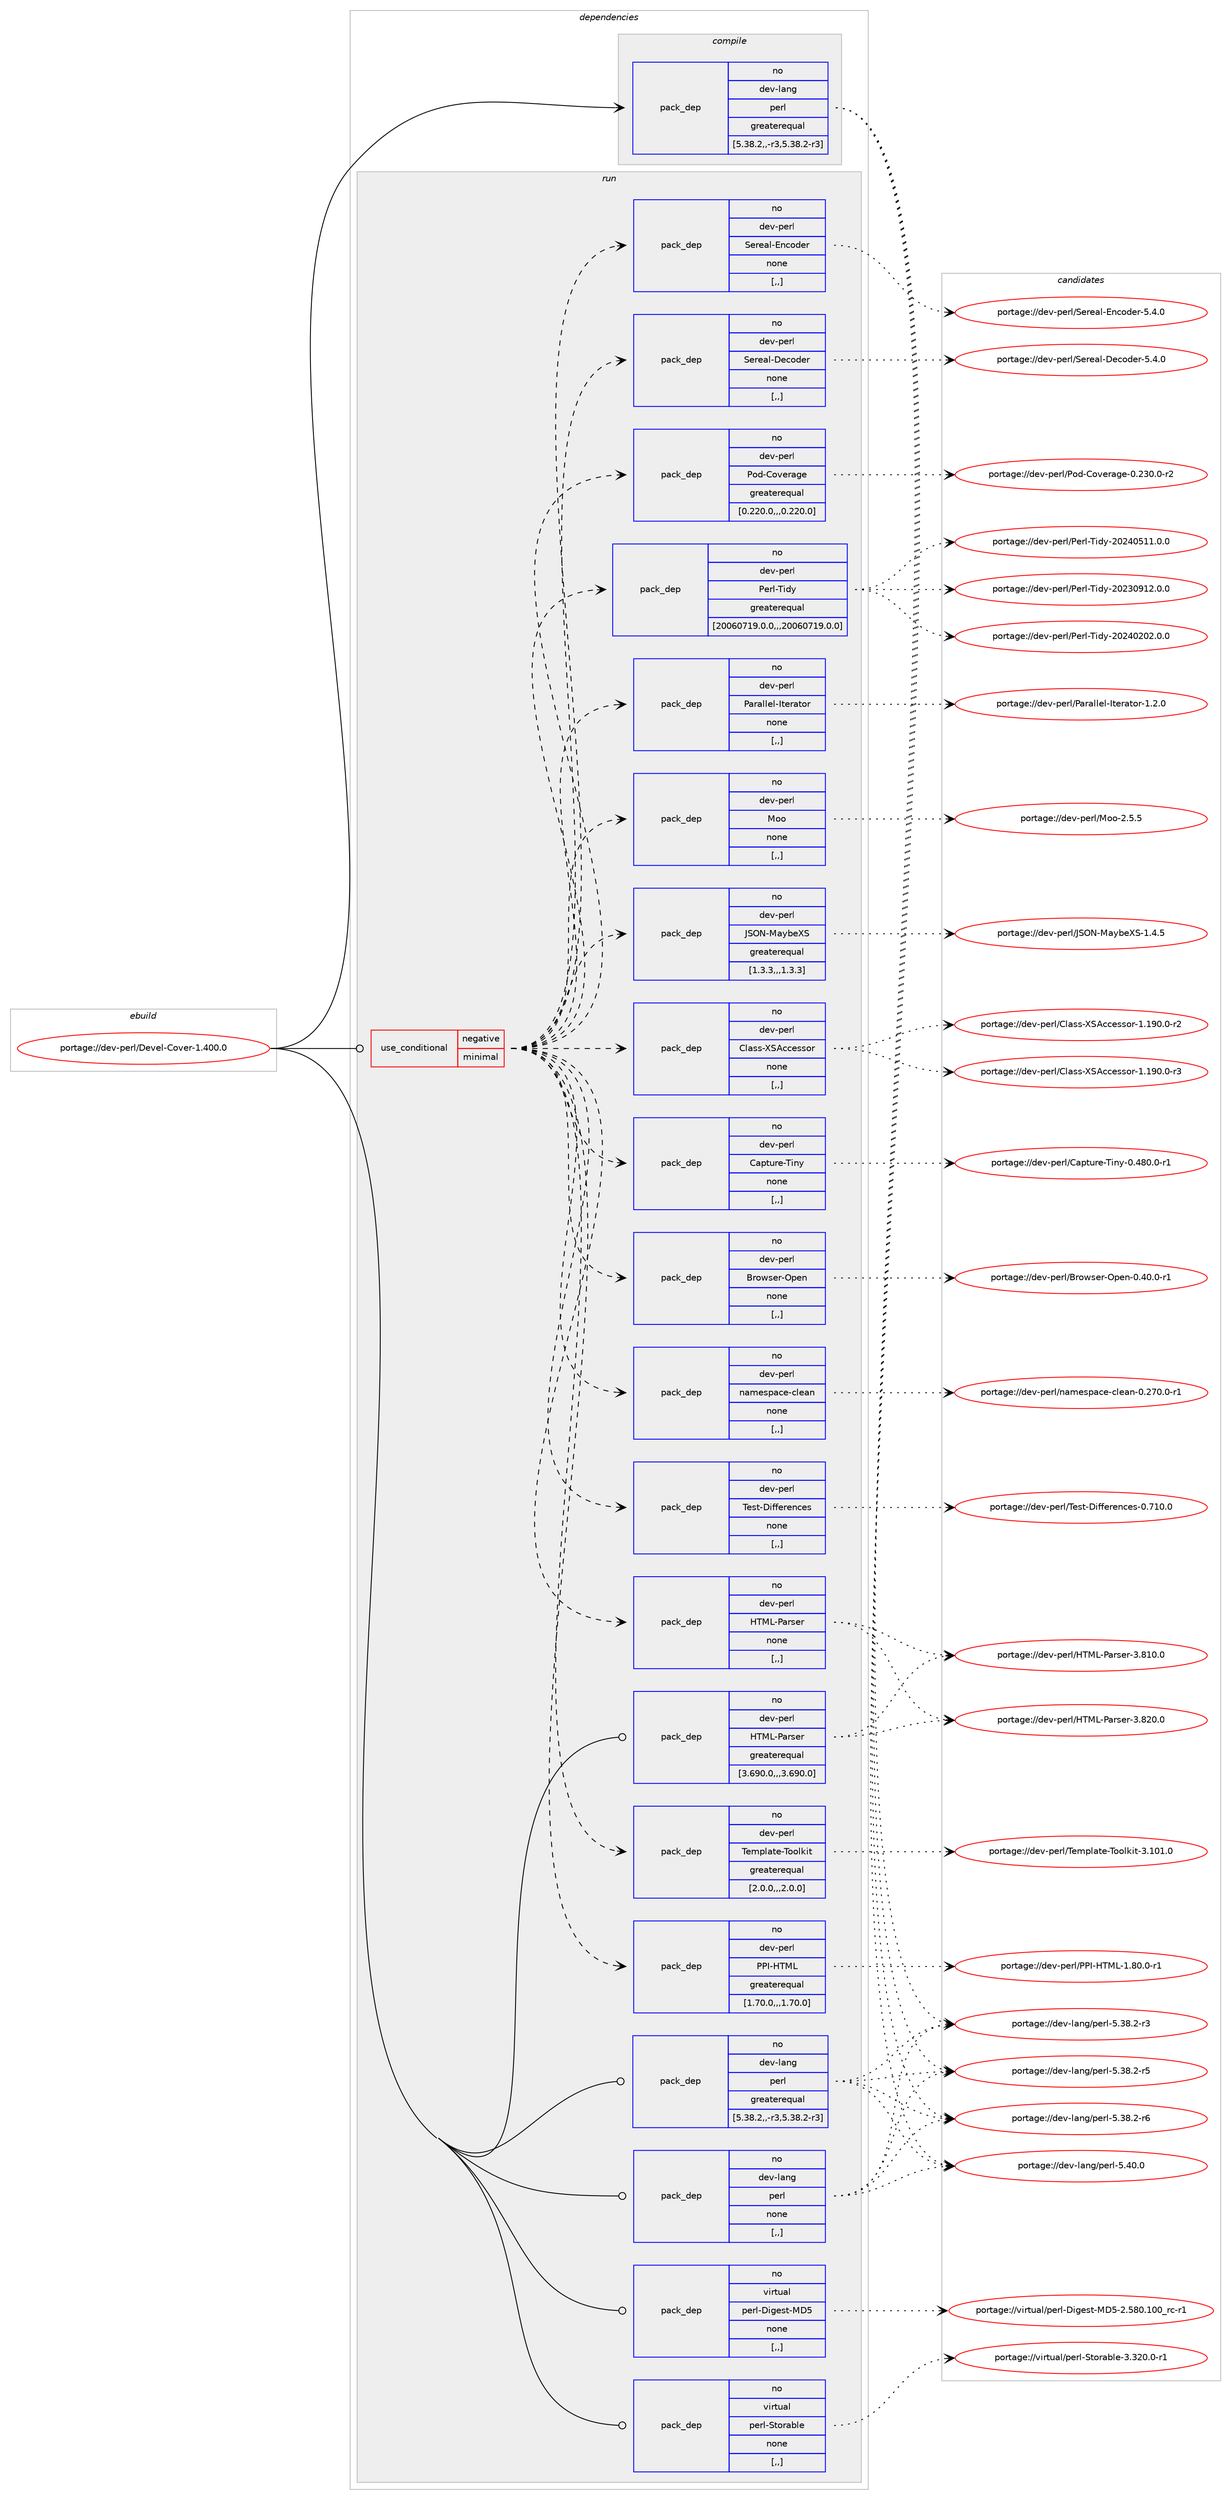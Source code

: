 digraph prolog {

# *************
# Graph options
# *************

newrank=true;
concentrate=true;
compound=true;
graph [rankdir=LR,fontname=Helvetica,fontsize=10,ranksep=1.5];#, ranksep=2.5, nodesep=0.2];
edge  [arrowhead=vee];
node  [fontname=Helvetica,fontsize=10];

# **********
# The ebuild
# **********

subgraph cluster_leftcol {
color=gray;
rank=same;
label=<<i>ebuild</i>>;
id [label="portage://dev-perl/Devel-Cover-1.400.0", color=red, width=4, href="../dev-perl/Devel-Cover-1.400.0.svg"];
}

# ****************
# The dependencies
# ****************

subgraph cluster_midcol {
color=gray;
label=<<i>dependencies</i>>;
subgraph cluster_compile {
fillcolor="#eeeeee";
style=filled;
label=<<i>compile</i>>;
subgraph pack95312 {
dependency125438 [label=<<TABLE BORDER="0" CELLBORDER="1" CELLSPACING="0" CELLPADDING="4" WIDTH="220"><TR><TD ROWSPAN="6" CELLPADDING="30">pack_dep</TD></TR><TR><TD WIDTH="110">no</TD></TR><TR><TD>dev-lang</TD></TR><TR><TD>perl</TD></TR><TR><TD>greaterequal</TD></TR><TR><TD>[5.38.2,,-r3,5.38.2-r3]</TD></TR></TABLE>>, shape=none, color=blue];
}
id:e -> dependency125438:w [weight=20,style="solid",arrowhead="vee"];
}
subgraph cluster_compileandrun {
fillcolor="#eeeeee";
style=filled;
label=<<i>compile and run</i>>;
}
subgraph cluster_run {
fillcolor="#eeeeee";
style=filled;
label=<<i>run</i>>;
subgraph cond28957 {
dependency125439 [label=<<TABLE BORDER="0" CELLBORDER="1" CELLSPACING="0" CELLPADDING="4"><TR><TD ROWSPAN="3" CELLPADDING="10">use_conditional</TD></TR><TR><TD>negative</TD></TR><TR><TD>minimal</TD></TR></TABLE>>, shape=none, color=red];
subgraph pack95313 {
dependency125440 [label=<<TABLE BORDER="0" CELLBORDER="1" CELLSPACING="0" CELLPADDING="4" WIDTH="220"><TR><TD ROWSPAN="6" CELLPADDING="30">pack_dep</TD></TR><TR><TD WIDTH="110">no</TD></TR><TR><TD>dev-perl</TD></TR><TR><TD>Browser-Open</TD></TR><TR><TD>none</TD></TR><TR><TD>[,,]</TD></TR></TABLE>>, shape=none, color=blue];
}
dependency125439:e -> dependency125440:w [weight=20,style="dashed",arrowhead="vee"];
subgraph pack95314 {
dependency125441 [label=<<TABLE BORDER="0" CELLBORDER="1" CELLSPACING="0" CELLPADDING="4" WIDTH="220"><TR><TD ROWSPAN="6" CELLPADDING="30">pack_dep</TD></TR><TR><TD WIDTH="110">no</TD></TR><TR><TD>dev-perl</TD></TR><TR><TD>Capture-Tiny</TD></TR><TR><TD>none</TD></TR><TR><TD>[,,]</TD></TR></TABLE>>, shape=none, color=blue];
}
dependency125439:e -> dependency125441:w [weight=20,style="dashed",arrowhead="vee"];
subgraph pack95315 {
dependency125442 [label=<<TABLE BORDER="0" CELLBORDER="1" CELLSPACING="0" CELLPADDING="4" WIDTH="220"><TR><TD ROWSPAN="6" CELLPADDING="30">pack_dep</TD></TR><TR><TD WIDTH="110">no</TD></TR><TR><TD>dev-perl</TD></TR><TR><TD>Class-XSAccessor</TD></TR><TR><TD>none</TD></TR><TR><TD>[,,]</TD></TR></TABLE>>, shape=none, color=blue];
}
dependency125439:e -> dependency125442:w [weight=20,style="dashed",arrowhead="vee"];
subgraph pack95316 {
dependency125443 [label=<<TABLE BORDER="0" CELLBORDER="1" CELLSPACING="0" CELLPADDING="4" WIDTH="220"><TR><TD ROWSPAN="6" CELLPADDING="30">pack_dep</TD></TR><TR><TD WIDTH="110">no</TD></TR><TR><TD>dev-perl</TD></TR><TR><TD>HTML-Parser</TD></TR><TR><TD>none</TD></TR><TR><TD>[,,]</TD></TR></TABLE>>, shape=none, color=blue];
}
dependency125439:e -> dependency125443:w [weight=20,style="dashed",arrowhead="vee"];
subgraph pack95317 {
dependency125444 [label=<<TABLE BORDER="0" CELLBORDER="1" CELLSPACING="0" CELLPADDING="4" WIDTH="220"><TR><TD ROWSPAN="6" CELLPADDING="30">pack_dep</TD></TR><TR><TD WIDTH="110">no</TD></TR><TR><TD>dev-perl</TD></TR><TR><TD>JSON-MaybeXS</TD></TR><TR><TD>greaterequal</TD></TR><TR><TD>[1.3.3,,,1.3.3]</TD></TR></TABLE>>, shape=none, color=blue];
}
dependency125439:e -> dependency125444:w [weight=20,style="dashed",arrowhead="vee"];
subgraph pack95318 {
dependency125445 [label=<<TABLE BORDER="0" CELLBORDER="1" CELLSPACING="0" CELLPADDING="4" WIDTH="220"><TR><TD ROWSPAN="6" CELLPADDING="30">pack_dep</TD></TR><TR><TD WIDTH="110">no</TD></TR><TR><TD>dev-perl</TD></TR><TR><TD>Moo</TD></TR><TR><TD>none</TD></TR><TR><TD>[,,]</TD></TR></TABLE>>, shape=none, color=blue];
}
dependency125439:e -> dependency125445:w [weight=20,style="dashed",arrowhead="vee"];
subgraph pack95319 {
dependency125446 [label=<<TABLE BORDER="0" CELLBORDER="1" CELLSPACING="0" CELLPADDING="4" WIDTH="220"><TR><TD ROWSPAN="6" CELLPADDING="30">pack_dep</TD></TR><TR><TD WIDTH="110">no</TD></TR><TR><TD>dev-perl</TD></TR><TR><TD>Parallel-Iterator</TD></TR><TR><TD>none</TD></TR><TR><TD>[,,]</TD></TR></TABLE>>, shape=none, color=blue];
}
dependency125439:e -> dependency125446:w [weight=20,style="dashed",arrowhead="vee"];
subgraph pack95320 {
dependency125447 [label=<<TABLE BORDER="0" CELLBORDER="1" CELLSPACING="0" CELLPADDING="4" WIDTH="220"><TR><TD ROWSPAN="6" CELLPADDING="30">pack_dep</TD></TR><TR><TD WIDTH="110">no</TD></TR><TR><TD>dev-perl</TD></TR><TR><TD>Perl-Tidy</TD></TR><TR><TD>greaterequal</TD></TR><TR><TD>[20060719.0.0,,,20060719.0.0]</TD></TR></TABLE>>, shape=none, color=blue];
}
dependency125439:e -> dependency125447:w [weight=20,style="dashed",arrowhead="vee"];
subgraph pack95321 {
dependency125448 [label=<<TABLE BORDER="0" CELLBORDER="1" CELLSPACING="0" CELLPADDING="4" WIDTH="220"><TR><TD ROWSPAN="6" CELLPADDING="30">pack_dep</TD></TR><TR><TD WIDTH="110">no</TD></TR><TR><TD>dev-perl</TD></TR><TR><TD>Pod-Coverage</TD></TR><TR><TD>greaterequal</TD></TR><TR><TD>[0.220.0,,,0.220.0]</TD></TR></TABLE>>, shape=none, color=blue];
}
dependency125439:e -> dependency125448:w [weight=20,style="dashed",arrowhead="vee"];
subgraph pack95322 {
dependency125449 [label=<<TABLE BORDER="0" CELLBORDER="1" CELLSPACING="0" CELLPADDING="4" WIDTH="220"><TR><TD ROWSPAN="6" CELLPADDING="30">pack_dep</TD></TR><TR><TD WIDTH="110">no</TD></TR><TR><TD>dev-perl</TD></TR><TR><TD>Sereal-Decoder</TD></TR><TR><TD>none</TD></TR><TR><TD>[,,]</TD></TR></TABLE>>, shape=none, color=blue];
}
dependency125439:e -> dependency125449:w [weight=20,style="dashed",arrowhead="vee"];
subgraph pack95323 {
dependency125450 [label=<<TABLE BORDER="0" CELLBORDER="1" CELLSPACING="0" CELLPADDING="4" WIDTH="220"><TR><TD ROWSPAN="6" CELLPADDING="30">pack_dep</TD></TR><TR><TD WIDTH="110">no</TD></TR><TR><TD>dev-perl</TD></TR><TR><TD>Sereal-Encoder</TD></TR><TR><TD>none</TD></TR><TR><TD>[,,]</TD></TR></TABLE>>, shape=none, color=blue];
}
dependency125439:e -> dependency125450:w [weight=20,style="dashed",arrowhead="vee"];
subgraph pack95324 {
dependency125451 [label=<<TABLE BORDER="0" CELLBORDER="1" CELLSPACING="0" CELLPADDING="4" WIDTH="220"><TR><TD ROWSPAN="6" CELLPADDING="30">pack_dep</TD></TR><TR><TD WIDTH="110">no</TD></TR><TR><TD>dev-perl</TD></TR><TR><TD>PPI-HTML</TD></TR><TR><TD>greaterequal</TD></TR><TR><TD>[1.70.0,,,1.70.0]</TD></TR></TABLE>>, shape=none, color=blue];
}
dependency125439:e -> dependency125451:w [weight=20,style="dashed",arrowhead="vee"];
subgraph pack95325 {
dependency125452 [label=<<TABLE BORDER="0" CELLBORDER="1" CELLSPACING="0" CELLPADDING="4" WIDTH="220"><TR><TD ROWSPAN="6" CELLPADDING="30">pack_dep</TD></TR><TR><TD WIDTH="110">no</TD></TR><TR><TD>dev-perl</TD></TR><TR><TD>Template-Toolkit</TD></TR><TR><TD>greaterequal</TD></TR><TR><TD>[2.0.0,,,2.0.0]</TD></TR></TABLE>>, shape=none, color=blue];
}
dependency125439:e -> dependency125452:w [weight=20,style="dashed",arrowhead="vee"];
subgraph pack95326 {
dependency125453 [label=<<TABLE BORDER="0" CELLBORDER="1" CELLSPACING="0" CELLPADDING="4" WIDTH="220"><TR><TD ROWSPAN="6" CELLPADDING="30">pack_dep</TD></TR><TR><TD WIDTH="110">no</TD></TR><TR><TD>dev-perl</TD></TR><TR><TD>Test-Differences</TD></TR><TR><TD>none</TD></TR><TR><TD>[,,]</TD></TR></TABLE>>, shape=none, color=blue];
}
dependency125439:e -> dependency125453:w [weight=20,style="dashed",arrowhead="vee"];
subgraph pack95327 {
dependency125454 [label=<<TABLE BORDER="0" CELLBORDER="1" CELLSPACING="0" CELLPADDING="4" WIDTH="220"><TR><TD ROWSPAN="6" CELLPADDING="30">pack_dep</TD></TR><TR><TD WIDTH="110">no</TD></TR><TR><TD>dev-perl</TD></TR><TR><TD>namespace-clean</TD></TR><TR><TD>none</TD></TR><TR><TD>[,,]</TD></TR></TABLE>>, shape=none, color=blue];
}
dependency125439:e -> dependency125454:w [weight=20,style="dashed",arrowhead="vee"];
}
id:e -> dependency125439:w [weight=20,style="solid",arrowhead="odot"];
subgraph pack95328 {
dependency125455 [label=<<TABLE BORDER="0" CELLBORDER="1" CELLSPACING="0" CELLPADDING="4" WIDTH="220"><TR><TD ROWSPAN="6" CELLPADDING="30">pack_dep</TD></TR><TR><TD WIDTH="110">no</TD></TR><TR><TD>dev-lang</TD></TR><TR><TD>perl</TD></TR><TR><TD>greaterequal</TD></TR><TR><TD>[5.38.2,,-r3,5.38.2-r3]</TD></TR></TABLE>>, shape=none, color=blue];
}
id:e -> dependency125455:w [weight=20,style="solid",arrowhead="odot"];
subgraph pack95329 {
dependency125456 [label=<<TABLE BORDER="0" CELLBORDER="1" CELLSPACING="0" CELLPADDING="4" WIDTH="220"><TR><TD ROWSPAN="6" CELLPADDING="30">pack_dep</TD></TR><TR><TD WIDTH="110">no</TD></TR><TR><TD>dev-lang</TD></TR><TR><TD>perl</TD></TR><TR><TD>none</TD></TR><TR><TD>[,,]</TD></TR></TABLE>>, shape=none, color=blue];
}
id:e -> dependency125456:w [weight=20,style="solid",arrowhead="odot"];
subgraph pack95330 {
dependency125457 [label=<<TABLE BORDER="0" CELLBORDER="1" CELLSPACING="0" CELLPADDING="4" WIDTH="220"><TR><TD ROWSPAN="6" CELLPADDING="30">pack_dep</TD></TR><TR><TD WIDTH="110">no</TD></TR><TR><TD>dev-perl</TD></TR><TR><TD>HTML-Parser</TD></TR><TR><TD>greaterequal</TD></TR><TR><TD>[3.690.0,,,3.690.0]</TD></TR></TABLE>>, shape=none, color=blue];
}
id:e -> dependency125457:w [weight=20,style="solid",arrowhead="odot"];
subgraph pack95331 {
dependency125458 [label=<<TABLE BORDER="0" CELLBORDER="1" CELLSPACING="0" CELLPADDING="4" WIDTH="220"><TR><TD ROWSPAN="6" CELLPADDING="30">pack_dep</TD></TR><TR><TD WIDTH="110">no</TD></TR><TR><TD>virtual</TD></TR><TR><TD>perl-Digest-MD5</TD></TR><TR><TD>none</TD></TR><TR><TD>[,,]</TD></TR></TABLE>>, shape=none, color=blue];
}
id:e -> dependency125458:w [weight=20,style="solid",arrowhead="odot"];
subgraph pack95332 {
dependency125459 [label=<<TABLE BORDER="0" CELLBORDER="1" CELLSPACING="0" CELLPADDING="4" WIDTH="220"><TR><TD ROWSPAN="6" CELLPADDING="30">pack_dep</TD></TR><TR><TD WIDTH="110">no</TD></TR><TR><TD>virtual</TD></TR><TR><TD>perl-Storable</TD></TR><TR><TD>none</TD></TR><TR><TD>[,,]</TD></TR></TABLE>>, shape=none, color=blue];
}
id:e -> dependency125459:w [weight=20,style="solid",arrowhead="odot"];
}
}

# **************
# The candidates
# **************

subgraph cluster_choices {
rank=same;
color=gray;
label=<<i>candidates</i>>;

subgraph choice95312 {
color=black;
nodesep=1;
choice100101118451089711010347112101114108455346515646504511451 [label="portage://dev-lang/perl-5.38.2-r3", color=red, width=4,href="../dev-lang/perl-5.38.2-r3.svg"];
choice100101118451089711010347112101114108455346515646504511453 [label="portage://dev-lang/perl-5.38.2-r5", color=red, width=4,href="../dev-lang/perl-5.38.2-r5.svg"];
choice100101118451089711010347112101114108455346515646504511454 [label="portage://dev-lang/perl-5.38.2-r6", color=red, width=4,href="../dev-lang/perl-5.38.2-r6.svg"];
choice10010111845108971101034711210111410845534652484648 [label="portage://dev-lang/perl-5.40.0", color=red, width=4,href="../dev-lang/perl-5.40.0.svg"];
dependency125438:e -> choice100101118451089711010347112101114108455346515646504511451:w [style=dotted,weight="100"];
dependency125438:e -> choice100101118451089711010347112101114108455346515646504511453:w [style=dotted,weight="100"];
dependency125438:e -> choice100101118451089711010347112101114108455346515646504511454:w [style=dotted,weight="100"];
dependency125438:e -> choice10010111845108971101034711210111410845534652484648:w [style=dotted,weight="100"];
}
subgraph choice95313 {
color=black;
nodesep=1;
choice1001011184511210111410847661141111191151011144579112101110454846524846484511449 [label="portage://dev-perl/Browser-Open-0.40.0-r1", color=red, width=4,href="../dev-perl/Browser-Open-0.40.0-r1.svg"];
dependency125440:e -> choice1001011184511210111410847661141111191151011144579112101110454846524846484511449:w [style=dotted,weight="100"];
}
subgraph choice95314 {
color=black;
nodesep=1;
choice10010111845112101114108476797112116117114101458410511012145484652564846484511449 [label="portage://dev-perl/Capture-Tiny-0.480.0-r1", color=red, width=4,href="../dev-perl/Capture-Tiny-0.480.0-r1.svg"];
dependency125441:e -> choice10010111845112101114108476797112116117114101458410511012145484652564846484511449:w [style=dotted,weight="100"];
}
subgraph choice95315 {
color=black;
nodesep=1;
choice1001011184511210111410847671089711511545888365999910111511511111445494649574846484511450 [label="portage://dev-perl/Class-XSAccessor-1.190.0-r2", color=red, width=4,href="../dev-perl/Class-XSAccessor-1.190.0-r2.svg"];
choice1001011184511210111410847671089711511545888365999910111511511111445494649574846484511451 [label="portage://dev-perl/Class-XSAccessor-1.190.0-r3", color=red, width=4,href="../dev-perl/Class-XSAccessor-1.190.0-r3.svg"];
dependency125442:e -> choice1001011184511210111410847671089711511545888365999910111511511111445494649574846484511450:w [style=dotted,weight="100"];
dependency125442:e -> choice1001011184511210111410847671089711511545888365999910111511511111445494649574846484511451:w [style=dotted,weight="100"];
}
subgraph choice95316 {
color=black;
nodesep=1;
choice1001011184511210111410847728477764580971141151011144551465649484648 [label="portage://dev-perl/HTML-Parser-3.810.0", color=red, width=4,href="../dev-perl/HTML-Parser-3.810.0.svg"];
choice1001011184511210111410847728477764580971141151011144551465650484648 [label="portage://dev-perl/HTML-Parser-3.820.0", color=red, width=4,href="../dev-perl/HTML-Parser-3.820.0.svg"];
dependency125443:e -> choice1001011184511210111410847728477764580971141151011144551465649484648:w [style=dotted,weight="100"];
dependency125443:e -> choice1001011184511210111410847728477764580971141151011144551465650484648:w [style=dotted,weight="100"];
}
subgraph choice95317 {
color=black;
nodesep=1;
choice100101118451121011141084774837978457797121981018883454946524653 [label="portage://dev-perl/JSON-MaybeXS-1.4.5", color=red, width=4,href="../dev-perl/JSON-MaybeXS-1.4.5.svg"];
dependency125444:e -> choice100101118451121011141084774837978457797121981018883454946524653:w [style=dotted,weight="100"];
}
subgraph choice95318 {
color=black;
nodesep=1;
choice100101118451121011141084777111111455046534653 [label="portage://dev-perl/Moo-2.5.5", color=red, width=4,href="../dev-perl/Moo-2.5.5.svg"];
dependency125445:e -> choice100101118451121011141084777111111455046534653:w [style=dotted,weight="100"];
}
subgraph choice95319 {
color=black;
nodesep=1;
choice1001011184511210111410847809711497108108101108457311610111497116111114454946504648 [label="portage://dev-perl/Parallel-Iterator-1.2.0", color=red, width=4,href="../dev-perl/Parallel-Iterator-1.2.0.svg"];
dependency125446:e -> choice1001011184511210111410847809711497108108101108457311610111497116111114454946504648:w [style=dotted,weight="100"];
}
subgraph choice95320 {
color=black;
nodesep=1;
choice100101118451121011141084780101114108458410510012145504850514857495046484648 [label="portage://dev-perl/Perl-Tidy-20230912.0.0", color=red, width=4,href="../dev-perl/Perl-Tidy-20230912.0.0.svg"];
choice100101118451121011141084780101114108458410510012145504850524850485046484648 [label="portage://dev-perl/Perl-Tidy-20240202.0.0", color=red, width=4,href="../dev-perl/Perl-Tidy-20240202.0.0.svg"];
choice100101118451121011141084780101114108458410510012145504850524853494946484648 [label="portage://dev-perl/Perl-Tidy-20240511.0.0", color=red, width=4,href="../dev-perl/Perl-Tidy-20240511.0.0.svg"];
dependency125447:e -> choice100101118451121011141084780101114108458410510012145504850514857495046484648:w [style=dotted,weight="100"];
dependency125447:e -> choice100101118451121011141084780101114108458410510012145504850524850485046484648:w [style=dotted,weight="100"];
dependency125447:e -> choice100101118451121011141084780101114108458410510012145504850524853494946484648:w [style=dotted,weight="100"];
}
subgraph choice95321 {
color=black;
nodesep=1;
choice10010111845112101114108478011110045671111181011149710310145484650514846484511450 [label="portage://dev-perl/Pod-Coverage-0.230.0-r2", color=red, width=4,href="../dev-perl/Pod-Coverage-0.230.0-r2.svg"];
dependency125448:e -> choice10010111845112101114108478011110045671111181011149710310145484650514846484511450:w [style=dotted,weight="100"];
}
subgraph choice95322 {
color=black;
nodesep=1;
choice10010111845112101114108478310111410197108456810199111100101114455346524648 [label="portage://dev-perl/Sereal-Decoder-5.4.0", color=red, width=4,href="../dev-perl/Sereal-Decoder-5.4.0.svg"];
dependency125449:e -> choice10010111845112101114108478310111410197108456810199111100101114455346524648:w [style=dotted,weight="100"];
}
subgraph choice95323 {
color=black;
nodesep=1;
choice10010111845112101114108478310111410197108456911099111100101114455346524648 [label="portage://dev-perl/Sereal-Encoder-5.4.0", color=red, width=4,href="../dev-perl/Sereal-Encoder-5.4.0.svg"];
dependency125450:e -> choice10010111845112101114108478310111410197108456911099111100101114455346524648:w [style=dotted,weight="100"];
}
subgraph choice95324 {
color=black;
nodesep=1;
choice10010111845112101114108478080734572847776454946564846484511449 [label="portage://dev-perl/PPI-HTML-1.80.0-r1", color=red, width=4,href="../dev-perl/PPI-HTML-1.80.0-r1.svg"];
dependency125451:e -> choice10010111845112101114108478080734572847776454946564846484511449:w [style=dotted,weight="100"];
}
subgraph choice95325 {
color=black;
nodesep=1;
choice1001011184511210111410847841011091121089711610145841111111081071051164551464948494648 [label="portage://dev-perl/Template-Toolkit-3.101.0", color=red, width=4,href="../dev-perl/Template-Toolkit-3.101.0.svg"];
dependency125452:e -> choice1001011184511210111410847841011091121089711610145841111111081071051164551464948494648:w [style=dotted,weight="100"];
}
subgraph choice95326 {
color=black;
nodesep=1;
choice1001011184511210111410847841011151164568105102102101114101110991011154548465549484648 [label="portage://dev-perl/Test-Differences-0.710.0", color=red, width=4,href="../dev-perl/Test-Differences-0.710.0.svg"];
dependency125453:e -> choice1001011184511210111410847841011151164568105102102101114101110991011154548465549484648:w [style=dotted,weight="100"];
}
subgraph choice95327 {
color=black;
nodesep=1;
choice100101118451121011141084711097109101115112979910145991081019711045484650554846484511449 [label="portage://dev-perl/namespace-clean-0.270.0-r1", color=red, width=4,href="../dev-perl/namespace-clean-0.270.0-r1.svg"];
dependency125454:e -> choice100101118451121011141084711097109101115112979910145991081019711045484650554846484511449:w [style=dotted,weight="100"];
}
subgraph choice95328 {
color=black;
nodesep=1;
choice100101118451089711010347112101114108455346515646504511451 [label="portage://dev-lang/perl-5.38.2-r3", color=red, width=4,href="../dev-lang/perl-5.38.2-r3.svg"];
choice100101118451089711010347112101114108455346515646504511453 [label="portage://dev-lang/perl-5.38.2-r5", color=red, width=4,href="../dev-lang/perl-5.38.2-r5.svg"];
choice100101118451089711010347112101114108455346515646504511454 [label="portage://dev-lang/perl-5.38.2-r6", color=red, width=4,href="../dev-lang/perl-5.38.2-r6.svg"];
choice10010111845108971101034711210111410845534652484648 [label="portage://dev-lang/perl-5.40.0", color=red, width=4,href="../dev-lang/perl-5.40.0.svg"];
dependency125455:e -> choice100101118451089711010347112101114108455346515646504511451:w [style=dotted,weight="100"];
dependency125455:e -> choice100101118451089711010347112101114108455346515646504511453:w [style=dotted,weight="100"];
dependency125455:e -> choice100101118451089711010347112101114108455346515646504511454:w [style=dotted,weight="100"];
dependency125455:e -> choice10010111845108971101034711210111410845534652484648:w [style=dotted,weight="100"];
}
subgraph choice95329 {
color=black;
nodesep=1;
choice100101118451089711010347112101114108455346515646504511451 [label="portage://dev-lang/perl-5.38.2-r3", color=red, width=4,href="../dev-lang/perl-5.38.2-r3.svg"];
choice100101118451089711010347112101114108455346515646504511453 [label="portage://dev-lang/perl-5.38.2-r5", color=red, width=4,href="../dev-lang/perl-5.38.2-r5.svg"];
choice100101118451089711010347112101114108455346515646504511454 [label="portage://dev-lang/perl-5.38.2-r6", color=red, width=4,href="../dev-lang/perl-5.38.2-r6.svg"];
choice10010111845108971101034711210111410845534652484648 [label="portage://dev-lang/perl-5.40.0", color=red, width=4,href="../dev-lang/perl-5.40.0.svg"];
dependency125456:e -> choice100101118451089711010347112101114108455346515646504511451:w [style=dotted,weight="100"];
dependency125456:e -> choice100101118451089711010347112101114108455346515646504511453:w [style=dotted,weight="100"];
dependency125456:e -> choice100101118451089711010347112101114108455346515646504511454:w [style=dotted,weight="100"];
dependency125456:e -> choice10010111845108971101034711210111410845534652484648:w [style=dotted,weight="100"];
}
subgraph choice95330 {
color=black;
nodesep=1;
choice1001011184511210111410847728477764580971141151011144551465649484648 [label="portage://dev-perl/HTML-Parser-3.810.0", color=red, width=4,href="../dev-perl/HTML-Parser-3.810.0.svg"];
choice1001011184511210111410847728477764580971141151011144551465650484648 [label="portage://dev-perl/HTML-Parser-3.820.0", color=red, width=4,href="../dev-perl/HTML-Parser-3.820.0.svg"];
dependency125457:e -> choice1001011184511210111410847728477764580971141151011144551465649484648:w [style=dotted,weight="100"];
dependency125457:e -> choice1001011184511210111410847728477764580971141151011144551465650484648:w [style=dotted,weight="100"];
}
subgraph choice95331 {
color=black;
nodesep=1;
choice11810511411611797108471121011141084568105103101115116457768534550465356484649484895114994511449 [label="portage://virtual/perl-Digest-MD5-2.580.100_rc-r1", color=red, width=4,href="../virtual/perl-Digest-MD5-2.580.100_rc-r1.svg"];
dependency125458:e -> choice11810511411611797108471121011141084568105103101115116457768534550465356484649484895114994511449:w [style=dotted,weight="100"];
}
subgraph choice95332 {
color=black;
nodesep=1;
choice11810511411611797108471121011141084583116111114979810810145514651504846484511449 [label="portage://virtual/perl-Storable-3.320.0-r1", color=red, width=4,href="../virtual/perl-Storable-3.320.0-r1.svg"];
dependency125459:e -> choice11810511411611797108471121011141084583116111114979810810145514651504846484511449:w [style=dotted,weight="100"];
}
}

}
